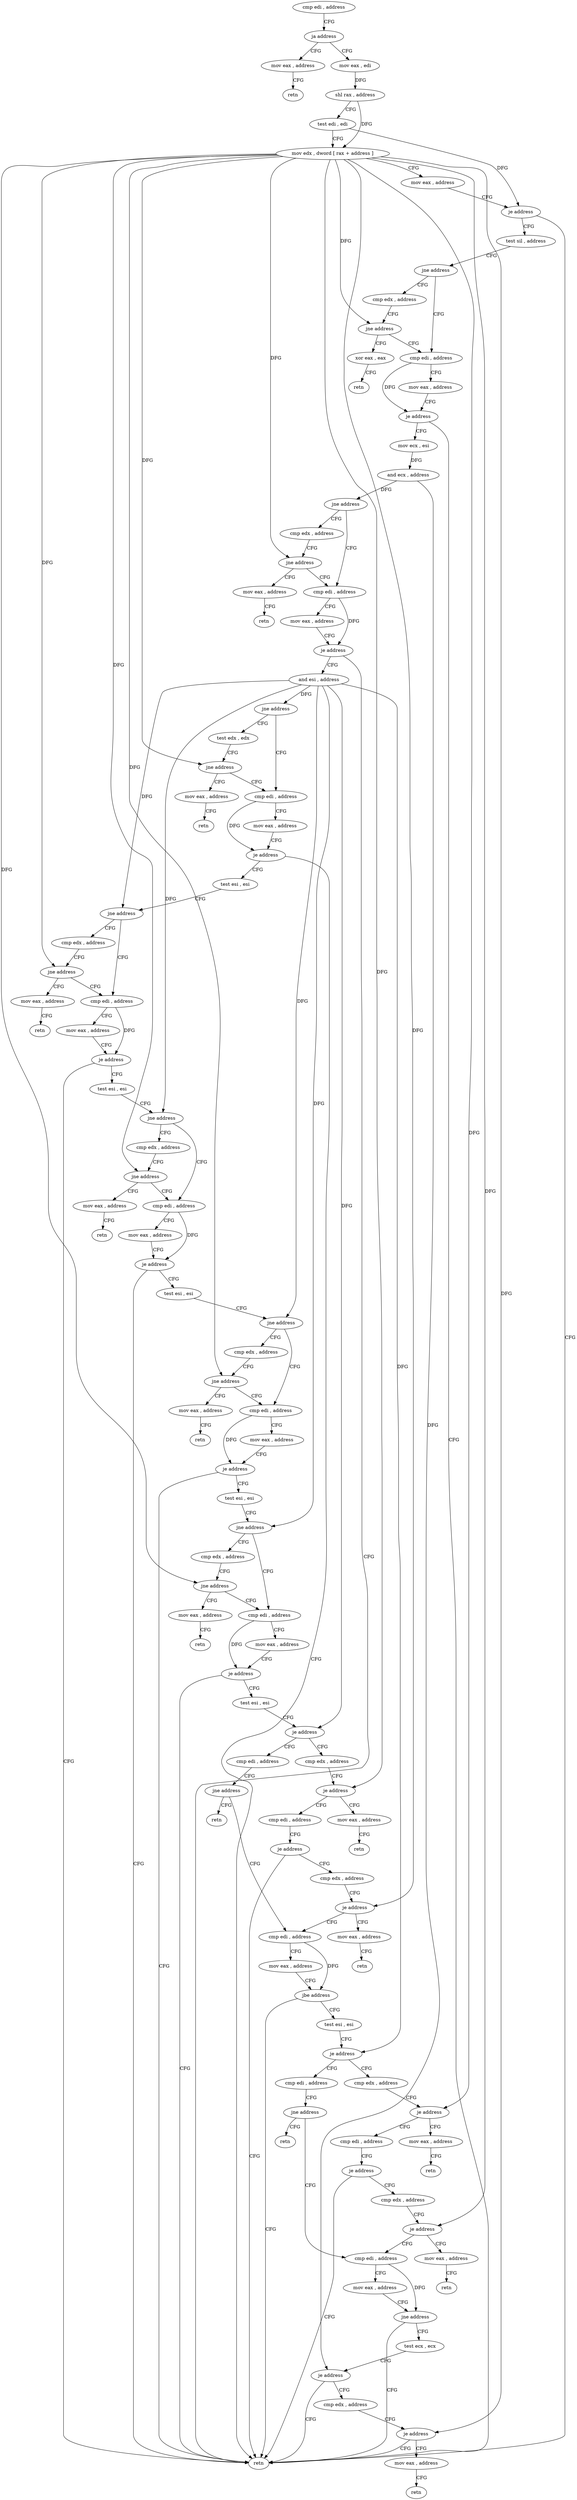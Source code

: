 digraph "func" {
"4292080" [label = "cmp edi , address" ]
"4292083" [label = "ja address" ]
"4292576" [label = "mov eax , address" ]
"4292089" [label = "mov eax , edi" ]
"4292581" [label = "retn" ]
"4292091" [label = "shl rax , address" ]
"4292095" [label = "test edi , edi" ]
"4292097" [label = "mov edx , dword [ rax + address ]" ]
"4292103" [label = "mov eax , address" ]
"4292108" [label = "je address" ]
"4292372" [label = "retn" ]
"4292114" [label = "test sil , address" ]
"4292118" [label = "jne address" ]
"4292536" [label = "cmp edx , address" ]
"4292124" [label = "cmp edi , address" ]
"4292539" [label = "jne address" ]
"4292545" [label = "xor eax , eax" ]
"4292127" [label = "mov eax , address" ]
"4292132" [label = "je address" ]
"4292138" [label = "mov ecx , esi" ]
"4292547" [label = "retn" ]
"4292140" [label = "and ecx , address" ]
"4292143" [label = "jne address" ]
"4292512" [label = "cmp edx , address" ]
"4292149" [label = "cmp edi , address" ]
"4292518" [label = "jne address" ]
"4292524" [label = "mov eax , address" ]
"4292152" [label = "mov eax , address" ]
"4292157" [label = "je address" ]
"4292163" [label = "and esi , address" ]
"4292529" [label = "retn" ]
"4292166" [label = "jne address" ]
"4292496" [label = "test edx , edx" ]
"4292172" [label = "cmp edi , address" ]
"4292498" [label = "jne address" ]
"4292504" [label = "mov eax , address" ]
"4292175" [label = "mov eax , address" ]
"4292180" [label = "je address" ]
"4292186" [label = "test esi , esi" ]
"4292509" [label = "retn" ]
"4292188" [label = "jne address" ]
"4292472" [label = "cmp edx , address" ]
"4292194" [label = "cmp edi , address" ]
"4292478" [label = "jne address" ]
"4292484" [label = "mov eax , address" ]
"4292197" [label = "mov eax , address" ]
"4292202" [label = "je address" ]
"4292208" [label = "test esi , esi" ]
"4292489" [label = "retn" ]
"4292210" [label = "jne address" ]
"4292448" [label = "cmp edx , address" ]
"4292216" [label = "cmp edi , address" ]
"4292454" [label = "jne address" ]
"4292460" [label = "mov eax , address" ]
"4292219" [label = "mov eax , address" ]
"4292224" [label = "je address" ]
"4292230" [label = "test esi , esi" ]
"4292465" [label = "retn" ]
"4292232" [label = "jne address" ]
"4292424" [label = "cmp edx , address" ]
"4292238" [label = "cmp edi , address" ]
"4292430" [label = "jne address" ]
"4292436" [label = "mov eax , address" ]
"4292241" [label = "mov eax , address" ]
"4292246" [label = "je address" ]
"4292248" [label = "test esi , esi" ]
"4292441" [label = "retn" ]
"4292250" [label = "jne address" ]
"4292400" [label = "cmp edx , address" ]
"4292256" [label = "cmp edi , address" ]
"4292406" [label = "jne address" ]
"4292412" [label = "mov eax , address" ]
"4292259" [label = "mov eax , address" ]
"4292264" [label = "je address" ]
"4292266" [label = "test esi , esi" ]
"4292417" [label = "retn" ]
"4292268" [label = "je address" ]
"4292384" [label = "cmp edi , address" ]
"4292270" [label = "cmp edx , address" ]
"4292387" [label = "jne address" ]
"4292299" [label = "cmp edi , address" ]
"4292389" [label = "retn" ]
"4292276" [label = "je address" ]
"4292640" [label = "mov eax , address" ]
"4292282" [label = "cmp edi , address" ]
"4292302" [label = "mov eax , address" ]
"4292307" [label = "jbe address" ]
"4292309" [label = "test esi , esi" ]
"4292645" [label = "retn" ]
"4292285" [label = "je address" ]
"4292287" [label = "cmp edx , address" ]
"4292311" [label = "je address" ]
"4292552" [label = "cmp edi , address" ]
"4292317" [label = "cmp edx , address" ]
"4292293" [label = "je address" ]
"4292608" [label = "mov eax , address" ]
"4292555" [label = "jne address" ]
"4292346" [label = "cmp edi , address" ]
"4292561" [label = "retn" ]
"4292323" [label = "je address" ]
"4292624" [label = "mov eax , address" ]
"4292329" [label = "cmp edi , address" ]
"4292613" [label = "retn" ]
"4292349" [label = "mov eax , address" ]
"4292354" [label = "jne address" ]
"4292356" [label = "test ecx , ecx" ]
"4292629" [label = "retn" ]
"4292332" [label = "je address" ]
"4292334" [label = "cmp edx , address" ]
"4292358" [label = "je address" ]
"4292360" [label = "cmp edx , address" ]
"4292340" [label = "je address" ]
"4292592" [label = "mov eax , address" ]
"4292366" [label = "je address" ]
"4292568" [label = "mov eax , address" ]
"4292597" [label = "retn" ]
"4292573" [label = "retn" ]
"4292080" -> "4292083" [ label = "CFG" ]
"4292083" -> "4292576" [ label = "CFG" ]
"4292083" -> "4292089" [ label = "CFG" ]
"4292576" -> "4292581" [ label = "CFG" ]
"4292089" -> "4292091" [ label = "DFG" ]
"4292091" -> "4292095" [ label = "CFG" ]
"4292091" -> "4292097" [ label = "DFG" ]
"4292095" -> "4292097" [ label = "CFG" ]
"4292095" -> "4292108" [ label = "DFG" ]
"4292097" -> "4292103" [ label = "CFG" ]
"4292097" -> "4292539" [ label = "DFG" ]
"4292097" -> "4292518" [ label = "DFG" ]
"4292097" -> "4292498" [ label = "DFG" ]
"4292097" -> "4292478" [ label = "DFG" ]
"4292097" -> "4292454" [ label = "DFG" ]
"4292097" -> "4292430" [ label = "DFG" ]
"4292097" -> "4292406" [ label = "DFG" ]
"4292097" -> "4292276" [ label = "DFG" ]
"4292097" -> "4292293" [ label = "DFG" ]
"4292097" -> "4292323" [ label = "DFG" ]
"4292097" -> "4292340" [ label = "DFG" ]
"4292097" -> "4292366" [ label = "DFG" ]
"4292103" -> "4292108" [ label = "CFG" ]
"4292108" -> "4292372" [ label = "CFG" ]
"4292108" -> "4292114" [ label = "CFG" ]
"4292114" -> "4292118" [ label = "CFG" ]
"4292118" -> "4292536" [ label = "CFG" ]
"4292118" -> "4292124" [ label = "CFG" ]
"4292536" -> "4292539" [ label = "CFG" ]
"4292124" -> "4292127" [ label = "CFG" ]
"4292124" -> "4292132" [ label = "DFG" ]
"4292539" -> "4292124" [ label = "CFG" ]
"4292539" -> "4292545" [ label = "CFG" ]
"4292545" -> "4292547" [ label = "CFG" ]
"4292127" -> "4292132" [ label = "CFG" ]
"4292132" -> "4292372" [ label = "CFG" ]
"4292132" -> "4292138" [ label = "CFG" ]
"4292138" -> "4292140" [ label = "DFG" ]
"4292140" -> "4292143" [ label = "DFG" ]
"4292140" -> "4292358" [ label = "DFG" ]
"4292143" -> "4292512" [ label = "CFG" ]
"4292143" -> "4292149" [ label = "CFG" ]
"4292512" -> "4292518" [ label = "CFG" ]
"4292149" -> "4292152" [ label = "CFG" ]
"4292149" -> "4292157" [ label = "DFG" ]
"4292518" -> "4292149" [ label = "CFG" ]
"4292518" -> "4292524" [ label = "CFG" ]
"4292524" -> "4292529" [ label = "CFG" ]
"4292152" -> "4292157" [ label = "CFG" ]
"4292157" -> "4292372" [ label = "CFG" ]
"4292157" -> "4292163" [ label = "CFG" ]
"4292163" -> "4292166" [ label = "DFG" ]
"4292163" -> "4292188" [ label = "DFG" ]
"4292163" -> "4292210" [ label = "DFG" ]
"4292163" -> "4292232" [ label = "DFG" ]
"4292163" -> "4292250" [ label = "DFG" ]
"4292163" -> "4292268" [ label = "DFG" ]
"4292163" -> "4292311" [ label = "DFG" ]
"4292166" -> "4292496" [ label = "CFG" ]
"4292166" -> "4292172" [ label = "CFG" ]
"4292496" -> "4292498" [ label = "CFG" ]
"4292172" -> "4292175" [ label = "CFG" ]
"4292172" -> "4292180" [ label = "DFG" ]
"4292498" -> "4292172" [ label = "CFG" ]
"4292498" -> "4292504" [ label = "CFG" ]
"4292504" -> "4292509" [ label = "CFG" ]
"4292175" -> "4292180" [ label = "CFG" ]
"4292180" -> "4292372" [ label = "CFG" ]
"4292180" -> "4292186" [ label = "CFG" ]
"4292186" -> "4292188" [ label = "CFG" ]
"4292188" -> "4292472" [ label = "CFG" ]
"4292188" -> "4292194" [ label = "CFG" ]
"4292472" -> "4292478" [ label = "CFG" ]
"4292194" -> "4292197" [ label = "CFG" ]
"4292194" -> "4292202" [ label = "DFG" ]
"4292478" -> "4292194" [ label = "CFG" ]
"4292478" -> "4292484" [ label = "CFG" ]
"4292484" -> "4292489" [ label = "CFG" ]
"4292197" -> "4292202" [ label = "CFG" ]
"4292202" -> "4292372" [ label = "CFG" ]
"4292202" -> "4292208" [ label = "CFG" ]
"4292208" -> "4292210" [ label = "CFG" ]
"4292210" -> "4292448" [ label = "CFG" ]
"4292210" -> "4292216" [ label = "CFG" ]
"4292448" -> "4292454" [ label = "CFG" ]
"4292216" -> "4292219" [ label = "CFG" ]
"4292216" -> "4292224" [ label = "DFG" ]
"4292454" -> "4292216" [ label = "CFG" ]
"4292454" -> "4292460" [ label = "CFG" ]
"4292460" -> "4292465" [ label = "CFG" ]
"4292219" -> "4292224" [ label = "CFG" ]
"4292224" -> "4292372" [ label = "CFG" ]
"4292224" -> "4292230" [ label = "CFG" ]
"4292230" -> "4292232" [ label = "CFG" ]
"4292232" -> "4292424" [ label = "CFG" ]
"4292232" -> "4292238" [ label = "CFG" ]
"4292424" -> "4292430" [ label = "CFG" ]
"4292238" -> "4292241" [ label = "CFG" ]
"4292238" -> "4292246" [ label = "DFG" ]
"4292430" -> "4292238" [ label = "CFG" ]
"4292430" -> "4292436" [ label = "CFG" ]
"4292436" -> "4292441" [ label = "CFG" ]
"4292241" -> "4292246" [ label = "CFG" ]
"4292246" -> "4292372" [ label = "CFG" ]
"4292246" -> "4292248" [ label = "CFG" ]
"4292248" -> "4292250" [ label = "CFG" ]
"4292250" -> "4292400" [ label = "CFG" ]
"4292250" -> "4292256" [ label = "CFG" ]
"4292400" -> "4292406" [ label = "CFG" ]
"4292256" -> "4292259" [ label = "CFG" ]
"4292256" -> "4292264" [ label = "DFG" ]
"4292406" -> "4292256" [ label = "CFG" ]
"4292406" -> "4292412" [ label = "CFG" ]
"4292412" -> "4292417" [ label = "CFG" ]
"4292259" -> "4292264" [ label = "CFG" ]
"4292264" -> "4292372" [ label = "CFG" ]
"4292264" -> "4292266" [ label = "CFG" ]
"4292266" -> "4292268" [ label = "CFG" ]
"4292268" -> "4292384" [ label = "CFG" ]
"4292268" -> "4292270" [ label = "CFG" ]
"4292384" -> "4292387" [ label = "CFG" ]
"4292270" -> "4292276" [ label = "CFG" ]
"4292387" -> "4292299" [ label = "CFG" ]
"4292387" -> "4292389" [ label = "CFG" ]
"4292299" -> "4292302" [ label = "CFG" ]
"4292299" -> "4292307" [ label = "DFG" ]
"4292276" -> "4292640" [ label = "CFG" ]
"4292276" -> "4292282" [ label = "CFG" ]
"4292640" -> "4292645" [ label = "CFG" ]
"4292282" -> "4292285" [ label = "CFG" ]
"4292302" -> "4292307" [ label = "CFG" ]
"4292307" -> "4292372" [ label = "CFG" ]
"4292307" -> "4292309" [ label = "CFG" ]
"4292309" -> "4292311" [ label = "CFG" ]
"4292285" -> "4292372" [ label = "CFG" ]
"4292285" -> "4292287" [ label = "CFG" ]
"4292287" -> "4292293" [ label = "CFG" ]
"4292311" -> "4292552" [ label = "CFG" ]
"4292311" -> "4292317" [ label = "CFG" ]
"4292552" -> "4292555" [ label = "CFG" ]
"4292317" -> "4292323" [ label = "CFG" ]
"4292293" -> "4292608" [ label = "CFG" ]
"4292293" -> "4292299" [ label = "CFG" ]
"4292608" -> "4292613" [ label = "CFG" ]
"4292555" -> "4292346" [ label = "CFG" ]
"4292555" -> "4292561" [ label = "CFG" ]
"4292346" -> "4292349" [ label = "CFG" ]
"4292346" -> "4292354" [ label = "DFG" ]
"4292323" -> "4292624" [ label = "CFG" ]
"4292323" -> "4292329" [ label = "CFG" ]
"4292624" -> "4292629" [ label = "CFG" ]
"4292329" -> "4292332" [ label = "CFG" ]
"4292349" -> "4292354" [ label = "CFG" ]
"4292354" -> "4292372" [ label = "CFG" ]
"4292354" -> "4292356" [ label = "CFG" ]
"4292356" -> "4292358" [ label = "CFG" ]
"4292332" -> "4292372" [ label = "CFG" ]
"4292332" -> "4292334" [ label = "CFG" ]
"4292334" -> "4292340" [ label = "CFG" ]
"4292358" -> "4292372" [ label = "CFG" ]
"4292358" -> "4292360" [ label = "CFG" ]
"4292360" -> "4292366" [ label = "CFG" ]
"4292340" -> "4292592" [ label = "CFG" ]
"4292340" -> "4292346" [ label = "CFG" ]
"4292592" -> "4292597" [ label = "CFG" ]
"4292366" -> "4292568" [ label = "CFG" ]
"4292366" -> "4292372" [ label = "CFG" ]
"4292568" -> "4292573" [ label = "CFG" ]
}
